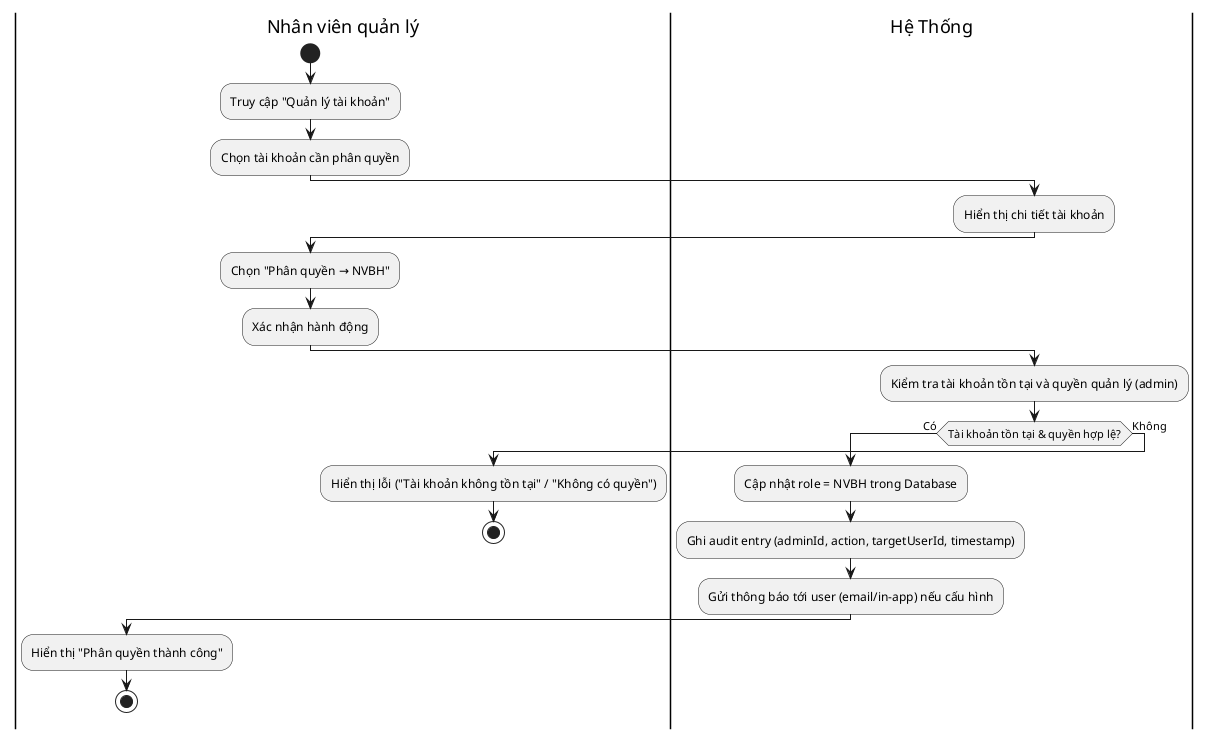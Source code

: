 @startuml phan-quyen-tai-khoan
|Nhân viên quản lý|
start
:Truy cập "Quản lý tài khoản";
:Chọn tài khoản cần phân quyền;
|Hệ Thống|
:Hiển thị chi tiết tài khoản;
|Nhân viên quản lý|
:Chọn "Phân quyền → NVBH";
:Xác nhận hành động;
|Hệ Thống|
:Kiểm tra tài khoản tồn tại và quyền quản lý (admin);
if (Tài khoản tồn tại & quyền hợp lệ?) then (Có)
  :Cập nhật role = NVBH trong Database;
  :Ghi audit entry (adminId, action, targetUserId, timestamp);
  :Gửi thông báo tới user (email/in-app) nếu cấu hình;
  |Nhân viên quản lý|
  :Hiển thị "Phân quyền thành công";
  stop
else (Không)
  |Nhân viên quản lý|
  :Hiển thị lỗi ("Tài khoản không tồn tại" / "Không có quyền");
  stop
endif
@enduml